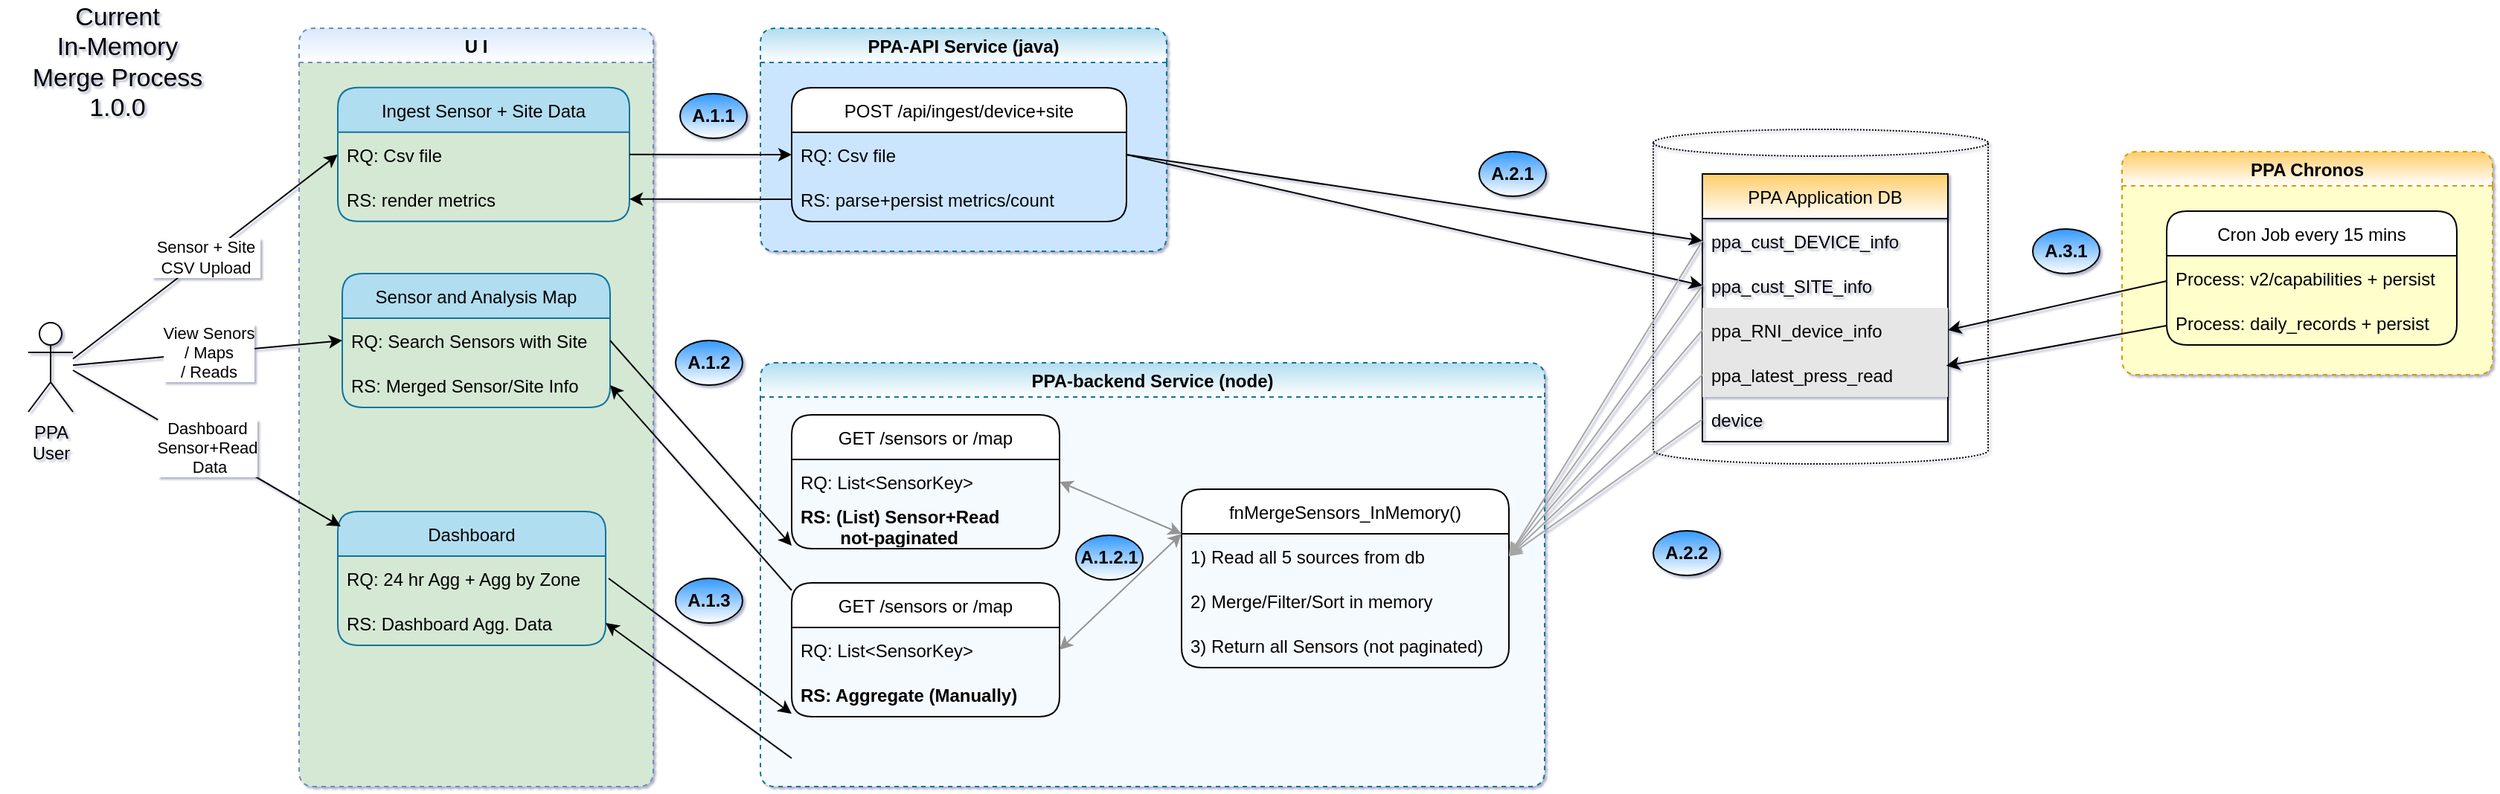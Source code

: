 <mxfile version="16.6.5" type="github">
  <diagram id="UW2Let9FedXbePVIwO7e" name="Page-1">
    <mxGraphModel dx="2578" dy="1444" grid="1" gridSize="15" guides="1" tooltips="1" connect="1" arrows="1" fold="1" page="1" pageScale="1" pageWidth="850" pageHeight="1100" math="0" shadow="1">
      <root>
        <mxCell id="0" />
        <mxCell id="1" parent="0" />
        <mxCell id="ZzOdG_4jZLLu2tyRgjDv-15" value="" style="shape=cylinder3;whiteSpace=wrap;html=1;boundedLbl=1;backgroundOutline=1;size=9;strokeColor=default;fillColor=none;gradientColor=#ffffff;dashed=1;dashPattern=1 1;" parent="1" vertex="1">
          <mxGeometry x="1122" y="218" width="225" height="225" as="geometry" />
        </mxCell>
        <mxCell id="NkGoriXdBeGFRCCLlbzc-29" value="PPA-backend Service (node)" style="swimlane;rounded=1;dashed=1;fillColor=#b1ddf0;strokeColor=#10739e;swimlaneFillColor=#F5FAFF;gradientColor=#ffffff;" parent="1" vertex="1">
          <mxGeometry x="522" y="375" width="527" height="285" as="geometry" />
        </mxCell>
        <mxCell id="NkGoriXdBeGFRCCLlbzc-30" value="GET /sensors or /map" style="swimlane;fontStyle=0;childLayout=stackLayout;horizontal=1;startSize=30;horizontalStack=0;resizeParent=1;resizeParentMax=0;resizeLast=0;collapsible=1;marginBottom=0;rounded=1;" parent="NkGoriXdBeGFRCCLlbzc-29" vertex="1">
          <mxGeometry x="21" y="35" width="180" height="90" as="geometry" />
        </mxCell>
        <mxCell id="NkGoriXdBeGFRCCLlbzc-31" value="RQ: List&lt;SensorKey&gt;" style="text;strokeColor=none;fillColor=none;align=left;verticalAlign=middle;spacingLeft=4;spacingRight=4;overflow=hidden;points=[[0,0.5],[1,0.5]];portConstraint=eastwest;rotatable=0;rounded=1;" parent="NkGoriXdBeGFRCCLlbzc-30" vertex="1">
          <mxGeometry y="30" width="180" height="30" as="geometry" />
        </mxCell>
        <mxCell id="NkGoriXdBeGFRCCLlbzc-32" value="RS: (List) Sensor+Read&#xa;        not-paginated" style="text;strokeColor=none;fillColor=none;align=left;verticalAlign=middle;spacingLeft=4;spacingRight=4;overflow=hidden;points=[[0,0.5],[1,0.5]];portConstraint=eastwest;rotatable=0;rounded=1;fontStyle=1" parent="NkGoriXdBeGFRCCLlbzc-30" vertex="1">
          <mxGeometry y="60" width="180" height="30" as="geometry" />
        </mxCell>
        <mxCell id="ZzOdG_4jZLLu2tyRgjDv-20" value="fnMergeSensors_InMemory()" style="swimlane;fontStyle=0;childLayout=stackLayout;horizontal=1;startSize=30;horizontalStack=0;resizeParent=1;resizeParentMax=0;resizeLast=0;collapsible=1;marginBottom=0;rounded=1;" parent="NkGoriXdBeGFRCCLlbzc-29" vertex="1">
          <mxGeometry x="283" y="85" width="220" height="120" as="geometry" />
        </mxCell>
        <mxCell id="ZzOdG_4jZLLu2tyRgjDv-21" value="1) Read all 5 sources from db" style="text;strokeColor=none;fillColor=none;align=left;verticalAlign=middle;spacingLeft=4;spacingRight=4;overflow=hidden;points=[[0,0.5],[1,0.5]];portConstraint=eastwest;rotatable=0;rounded=1;" parent="ZzOdG_4jZLLu2tyRgjDv-20" vertex="1">
          <mxGeometry y="30" width="220" height="30" as="geometry" />
        </mxCell>
        <mxCell id="ZzOdG_4jZLLu2tyRgjDv-23" value="2) Merge/Filter/Sort in memory" style="text;strokeColor=none;fillColor=none;align=left;verticalAlign=middle;spacingLeft=4;spacingRight=4;overflow=hidden;points=[[0,0.5],[1,0.5]];portConstraint=eastwest;rotatable=0;rounded=1;" parent="ZzOdG_4jZLLu2tyRgjDv-20" vertex="1">
          <mxGeometry y="60" width="220" height="30" as="geometry" />
        </mxCell>
        <mxCell id="ZzOdG_4jZLLu2tyRgjDv-24" value="3) Return all Sensors (not paginated)" style="text;strokeColor=none;fillColor=none;align=left;verticalAlign=middle;spacingLeft=4;spacingRight=4;overflow=hidden;points=[[0,0.5],[1,0.5]];portConstraint=eastwest;rotatable=0;rounded=1;" parent="ZzOdG_4jZLLu2tyRgjDv-20" vertex="1">
          <mxGeometry y="90" width="220" height="30" as="geometry" />
        </mxCell>
        <mxCell id="ZzOdG_4jZLLu2tyRgjDv-33" value="&lt;b&gt;A.1.2.1&lt;/b&gt;" style="ellipse;whiteSpace=wrap;html=1;gradientColor=#ffffff;fillColor=#3399FF;" parent="NkGoriXdBeGFRCCLlbzc-29" vertex="1">
          <mxGeometry x="212" y="116" width="45" height="30" as="geometry" />
        </mxCell>
        <mxCell id="ZzOdG_4jZLLu2tyRgjDv-43" value="GET /sensors or /map" style="swimlane;fontStyle=0;childLayout=stackLayout;horizontal=1;startSize=30;horizontalStack=0;resizeParent=1;resizeParentMax=0;resizeLast=0;collapsible=1;marginBottom=0;rounded=1;" parent="NkGoriXdBeGFRCCLlbzc-29" vertex="1">
          <mxGeometry x="21" y="148" width="180" height="90" as="geometry" />
        </mxCell>
        <mxCell id="ZzOdG_4jZLLu2tyRgjDv-44" value="RQ: List&lt;SensorKey&gt;" style="text;strokeColor=none;fillColor=none;align=left;verticalAlign=middle;spacingLeft=4;spacingRight=4;overflow=hidden;points=[[0,0.5],[1,0.5]];portConstraint=eastwest;rotatable=0;rounded=1;" parent="ZzOdG_4jZLLu2tyRgjDv-43" vertex="1">
          <mxGeometry y="30" width="180" height="30" as="geometry" />
        </mxCell>
        <mxCell id="ZzOdG_4jZLLu2tyRgjDv-45" value="RS: Aggregate (Manually)" style="text;strokeColor=none;fillColor=none;align=left;verticalAlign=middle;spacingLeft=4;spacingRight=4;overflow=hidden;points=[[0,0.5],[1,0.5]];portConstraint=eastwest;rotatable=0;rounded=1;fontStyle=1" parent="ZzOdG_4jZLLu2tyRgjDv-43" vertex="1">
          <mxGeometry y="60" width="180" height="30" as="geometry" />
        </mxCell>
        <mxCell id="ZzOdG_4jZLLu2tyRgjDv-48" value="" style="endArrow=classic;startArrow=classic;html=1;rounded=0;shadow=0;fontSize=17;fontColor=#999999;strokeColor=#949494;entryX=0;entryY=0.25;entryDx=0;entryDy=0;exitX=1;exitY=0.5;exitDx=0;exitDy=0;" parent="NkGoriXdBeGFRCCLlbzc-29" source="NkGoriXdBeGFRCCLlbzc-31" target="ZzOdG_4jZLLu2tyRgjDv-20" edge="1">
          <mxGeometry width="50" height="50" relative="1" as="geometry">
            <mxPoint x="152" y="387" as="sourcePoint" />
            <mxPoint x="202" y="337" as="targetPoint" />
          </mxGeometry>
        </mxCell>
        <mxCell id="ZzOdG_4jZLLu2tyRgjDv-49" value="" style="endArrow=classic;startArrow=classic;html=1;rounded=0;shadow=0;fontSize=17;fontColor=#999999;strokeColor=#949494;entryX=0;entryY=0.25;entryDx=0;entryDy=0;exitX=1;exitY=0.5;exitDx=0;exitDy=0;" parent="NkGoriXdBeGFRCCLlbzc-29" source="ZzOdG_4jZLLu2tyRgjDv-44" target="ZzOdG_4jZLLu2tyRgjDv-20" edge="1">
          <mxGeometry width="50" height="50" relative="1" as="geometry">
            <mxPoint x="216" y="89" as="sourcePoint" />
            <mxPoint x="290" y="85" as="targetPoint" />
          </mxGeometry>
        </mxCell>
        <mxCell id="GJOkn2DgcXXOF6PlL42Y-2" value="PPA-API Service (java)" style="swimlane;rounded=1;dashed=1;fillColor=#b1ddf0;strokeColor=#10739e;swimlaneFillColor=#CCE5FF;gradientColor=#ffffff;" parent="1" vertex="1">
          <mxGeometry x="522" y="150" width="273" height="150" as="geometry" />
        </mxCell>
        <mxCell id="GJOkn2DgcXXOF6PlL42Y-38" value="POST /api/ingest/device+site" style="swimlane;fontStyle=0;childLayout=stackLayout;horizontal=1;startSize=30;horizontalStack=0;resizeParent=1;resizeParentMax=0;resizeLast=0;collapsible=1;marginBottom=0;rounded=1;" parent="GJOkn2DgcXXOF6PlL42Y-2" vertex="1">
          <mxGeometry x="21" y="40" width="225" height="90" as="geometry" />
        </mxCell>
        <mxCell id="GJOkn2DgcXXOF6PlL42Y-39" value="RQ: Csv file" style="text;strokeColor=none;fillColor=none;align=left;verticalAlign=middle;spacingLeft=4;spacingRight=4;overflow=hidden;points=[[0,0.5],[1,0.5]];portConstraint=eastwest;rotatable=0;rounded=1;" parent="GJOkn2DgcXXOF6PlL42Y-38" vertex="1">
          <mxGeometry y="30" width="225" height="30" as="geometry" />
        </mxCell>
        <mxCell id="GJOkn2DgcXXOF6PlL42Y-40" value="RS: parse+persist metrics/count" style="text;strokeColor=none;fillColor=none;align=left;verticalAlign=middle;spacingLeft=4;spacingRight=4;overflow=hidden;points=[[0,0.5],[1,0.5]];portConstraint=eastwest;rotatable=0;rounded=1;" parent="GJOkn2DgcXXOF6PlL42Y-38" vertex="1">
          <mxGeometry y="60" width="225" height="30" as="geometry" />
        </mxCell>
        <mxCell id="GJOkn2DgcXXOF6PlL42Y-1" value="U I" style="swimlane;rounded=1;dashed=1;fillColor=#dae8fc;strokeColor=#6c8ebf;gradientColor=#ffffff;swimlaneFillColor=#D5E8D4;" parent="1" vertex="1">
          <mxGeometry x="212" y="150" width="238" height="510" as="geometry" />
        </mxCell>
        <mxCell id="GJOkn2DgcXXOF6PlL42Y-27" value="&amp;nbsp;Sensor + Site&amp;nbsp;&lt;br&gt;CSV Upload" style="endArrow=classic;html=1;rounded=0;entryX=0;entryY=0.5;entryDx=0;entryDy=0;" parent="GJOkn2DgcXXOF6PlL42Y-1" target="GJOkn2DgcXXOF6PlL42Y-31" edge="1">
          <mxGeometry width="50" height="50" relative="1" as="geometry">
            <mxPoint x="-152" y="222.372" as="sourcePoint" />
            <mxPoint x="29" y="70" as="targetPoint" />
          </mxGeometry>
        </mxCell>
        <mxCell id="GJOkn2DgcXXOF6PlL42Y-30" value="Ingest Sensor + Site Data" style="swimlane;fontStyle=0;childLayout=stackLayout;horizontal=1;startSize=30;horizontalStack=0;resizeParent=1;resizeParentMax=0;resizeLast=0;collapsible=1;marginBottom=0;rounded=1;labelBackgroundColor=none;fillColor=#b1ddf0;strokeColor=#10739e;" parent="GJOkn2DgcXXOF6PlL42Y-1" vertex="1">
          <mxGeometry x="26" y="39.91" width="196" height="90" as="geometry" />
        </mxCell>
        <mxCell id="GJOkn2DgcXXOF6PlL42Y-31" value="RQ: Csv file" style="text;strokeColor=none;fillColor=none;align=left;verticalAlign=middle;spacingLeft=4;spacingRight=4;overflow=hidden;points=[[0,0.5],[1,0.5]];portConstraint=eastwest;rotatable=0;rounded=1;" parent="GJOkn2DgcXXOF6PlL42Y-30" vertex="1">
          <mxGeometry y="30" width="196" height="30" as="geometry" />
        </mxCell>
        <mxCell id="GJOkn2DgcXXOF6PlL42Y-32" value="RS: render metrics" style="text;strokeColor=none;fillColor=none;align=left;verticalAlign=middle;spacingLeft=4;spacingRight=4;overflow=hidden;points=[[0,0.5],[1,0.5]];portConstraint=eastwest;rotatable=0;rounded=1;" parent="GJOkn2DgcXXOF6PlL42Y-30" vertex="1">
          <mxGeometry y="60" width="196" height="30" as="geometry" />
        </mxCell>
        <mxCell id="GJOkn2DgcXXOF6PlL42Y-12" value="Sensor and Analysis Map" style="swimlane;fontStyle=0;childLayout=stackLayout;horizontal=1;startSize=30;horizontalStack=0;resizeParent=1;resizeParentMax=0;resizeLast=0;collapsible=1;marginBottom=0;rounded=1;labelBackgroundColor=none;fillColor=#b1ddf0;strokeColor=#10739e;" parent="GJOkn2DgcXXOF6PlL42Y-1" vertex="1">
          <mxGeometry x="29" y="165" width="180" height="90" as="geometry" />
        </mxCell>
        <mxCell id="GJOkn2DgcXXOF6PlL42Y-13" value="RQ: Search Sensors with Site" style="text;strokeColor=none;fillColor=none;align=left;verticalAlign=middle;spacingLeft=4;spacingRight=4;overflow=hidden;points=[[0,0.5],[1,0.5]];portConstraint=eastwest;rotatable=0;rounded=1;" parent="GJOkn2DgcXXOF6PlL42Y-12" vertex="1">
          <mxGeometry y="30" width="180" height="30" as="geometry" />
        </mxCell>
        <mxCell id="ZzOdG_4jZLLu2tyRgjDv-3" value="RS: Merged Sensor/Site Info " style="text;strokeColor=none;fillColor=none;align=left;verticalAlign=middle;spacingLeft=4;spacingRight=4;overflow=hidden;points=[[0,0.5],[1,0.5]];portConstraint=eastwest;rotatable=0;rounded=1;" parent="GJOkn2DgcXXOF6PlL42Y-12" vertex="1">
          <mxGeometry y="60" width="180" height="30" as="geometry" />
        </mxCell>
        <mxCell id="ZzOdG_4jZLLu2tyRgjDv-40" value="Dashboard" style="swimlane;fontStyle=0;childLayout=stackLayout;horizontal=1;startSize=30;horizontalStack=0;resizeParent=1;resizeParentMax=0;resizeLast=0;collapsible=1;marginBottom=0;rounded=1;labelBackgroundColor=none;fillColor=#b1ddf0;strokeColor=#10739e;" parent="GJOkn2DgcXXOF6PlL42Y-1" vertex="1">
          <mxGeometry x="26" y="325" width="180" height="90" as="geometry" />
        </mxCell>
        <mxCell id="ZzOdG_4jZLLu2tyRgjDv-41" value="RQ: 24 hr Agg + Agg by Zone" style="text;strokeColor=none;fillColor=none;align=left;verticalAlign=middle;spacingLeft=4;spacingRight=4;overflow=hidden;points=[[0,0.5],[1,0.5]];portConstraint=eastwest;rotatable=0;rounded=1;" parent="ZzOdG_4jZLLu2tyRgjDv-40" vertex="1">
          <mxGeometry y="30" width="180" height="30" as="geometry" />
        </mxCell>
        <mxCell id="ZzOdG_4jZLLu2tyRgjDv-42" value="RS: Dashboard Agg. Data" style="text;strokeColor=none;fillColor=none;align=left;verticalAlign=middle;spacingLeft=4;spacingRight=4;overflow=hidden;points=[[0,0.5],[1,0.5]];portConstraint=eastwest;rotatable=0;rounded=1;" parent="ZzOdG_4jZLLu2tyRgjDv-40" vertex="1">
          <mxGeometry y="60" width="180" height="30" as="geometry" />
        </mxCell>
        <mxCell id="GJOkn2DgcXXOF6PlL42Y-5" value="PPA &lt;br&gt;User" style="shape=umlActor;verticalLabelPosition=bottom;verticalAlign=top;html=1;outlineConnect=0;rounded=1;" parent="1" vertex="1">
          <mxGeometry x="30" y="348" width="30" height="60" as="geometry" />
        </mxCell>
        <mxCell id="GJOkn2DgcXXOF6PlL42Y-92" value="" style="endArrow=classic;html=1;rounded=0;entryX=0;entryY=0.5;entryDx=0;entryDy=0;exitX=1;exitY=0.5;exitDx=0;exitDy=0;" parent="1" source="GJOkn2DgcXXOF6PlL42Y-31" target="GJOkn2DgcXXOF6PlL42Y-39" edge="1">
          <mxGeometry width="50" height="50" relative="1" as="geometry">
            <mxPoint x="720" y="346.91" as="sourcePoint" />
            <mxPoint x="770" y="296.91" as="targetPoint" />
          </mxGeometry>
        </mxCell>
        <mxCell id="GJOkn2DgcXXOF6PlL42Y-93" value="" style="endArrow=classic;html=1;rounded=0;entryX=1;entryY=0.5;entryDx=0;entryDy=0;exitX=0;exitY=0.5;exitDx=0;exitDy=0;" parent="1" source="GJOkn2DgcXXOF6PlL42Y-40" target="GJOkn2DgcXXOF6PlL42Y-32" edge="1">
          <mxGeometry width="50" height="50" relative="1" as="geometry">
            <mxPoint x="720" y="346.91" as="sourcePoint" />
            <mxPoint x="770" y="296.91" as="targetPoint" />
          </mxGeometry>
        </mxCell>
        <mxCell id="GJOkn2DgcXXOF6PlL42Y-94" value="" style="endArrow=classic;html=1;rounded=0;entryX=0;entryY=0.5;entryDx=0;entryDy=0;exitX=1;exitY=0.5;exitDx=0;exitDy=0;" parent="1" source="GJOkn2DgcXXOF6PlL42Y-39" target="ZzOdG_4jZLLu2tyRgjDv-11" edge="1">
          <mxGeometry width="50" height="50" relative="1" as="geometry">
            <mxPoint x="877" y="235" as="sourcePoint" />
            <mxPoint x="989" y="180" as="targetPoint" />
          </mxGeometry>
        </mxCell>
        <mxCell id="NkGoriXdBeGFRCCLlbzc-1" value="View Senors&lt;br&gt;/ Maps&lt;br&gt;/ Reads" style="endArrow=classic;html=1;rounded=0;entryX=0;entryY=0.5;entryDx=0;entryDy=0;" parent="1" source="GJOkn2DgcXXOF6PlL42Y-5" target="GJOkn2DgcXXOF6PlL42Y-13" edge="1">
          <mxGeometry width="50" height="50" relative="1" as="geometry">
            <mxPoint x="75" y="387.372" as="sourcePoint" />
            <mxPoint x="225" y="525" as="targetPoint" />
          </mxGeometry>
        </mxCell>
        <mxCell id="NkGoriXdBeGFRCCLlbzc-13" value="&lt;b&gt;A.1.1&lt;/b&gt;" style="ellipse;whiteSpace=wrap;html=1;gradientColor=#ffffff;fillColor=#3399FF;" parent="1" vertex="1">
          <mxGeometry x="468" y="194" width="45" height="30" as="geometry" />
        </mxCell>
        <mxCell id="TNVdTlEFQuvaBfnlJwtW-4" value="&lt;b&gt;A.1.2&lt;/b&gt;" style="ellipse;whiteSpace=wrap;html=1;gradientColor=#ffffff;fillColor=#3399FF;" parent="1" vertex="1">
          <mxGeometry x="465" y="360" width="45" height="30" as="geometry" />
        </mxCell>
        <mxCell id="NkGoriXdBeGFRCCLlbzc-37" value="" style="endArrow=classic;html=1;rounded=0;entryX=0;entryY=0.5;entryDx=0;entryDy=0;exitX=1;exitY=0.5;exitDx=0;exitDy=0;" parent="1" source="GJOkn2DgcXXOF6PlL42Y-13" edge="1">
          <mxGeometry width="50" height="50" relative="1" as="geometry">
            <mxPoint x="418" y="423" as="sourcePoint" />
            <mxPoint x="543" y="498" as="targetPoint" />
          </mxGeometry>
        </mxCell>
        <mxCell id="NkGoriXdBeGFRCCLlbzc-39" value="" style="endArrow=classic;html=1;rounded=0;entryX=1;entryY=0.5;entryDx=0;entryDy=0;exitX=0;exitY=0.5;exitDx=0;exitDy=0;" parent="1" target="ZzOdG_4jZLLu2tyRgjDv-3" edge="1">
          <mxGeometry width="50" height="50" relative="1" as="geometry">
            <mxPoint x="543" y="528" as="sourcePoint" />
            <mxPoint x="425" y="636.91" as="targetPoint" />
          </mxGeometry>
        </mxCell>
        <mxCell id="ZzOdG_4jZLLu2tyRgjDv-4" value="PPA Chronos" style="swimlane;rounded=1;dashed=1;fillColor=#FFCD69;strokeColor=#d79b00;swimlaneFillColor=#FFFFCC;gradientColor=#ffffff;" parent="1" vertex="1">
          <mxGeometry x="1437" y="233" width="249" height="150" as="geometry" />
        </mxCell>
        <mxCell id="ZzOdG_4jZLLu2tyRgjDv-5" value="Cron Job every 15 mins" style="swimlane;fontStyle=0;childLayout=stackLayout;horizontal=1;startSize=30;horizontalStack=0;resizeParent=1;resizeParentMax=0;resizeLast=0;collapsible=1;marginBottom=0;rounded=1;" parent="ZzOdG_4jZLLu2tyRgjDv-4" vertex="1">
          <mxGeometry x="30" y="40" width="195" height="90" as="geometry" />
        </mxCell>
        <mxCell id="ZzOdG_4jZLLu2tyRgjDv-6" value="Process: v2/capabilities + persist" style="text;strokeColor=none;fillColor=none;align=left;verticalAlign=middle;spacingLeft=4;spacingRight=4;overflow=hidden;points=[[0,0.5],[1,0.5]];portConstraint=eastwest;rotatable=0;rounded=1;" parent="ZzOdG_4jZLLu2tyRgjDv-5" vertex="1">
          <mxGeometry y="30" width="195" height="30" as="geometry" />
        </mxCell>
        <mxCell id="ZzOdG_4jZLLu2tyRgjDv-7" value="Process: daily_records + persist" style="text;strokeColor=none;fillColor=none;align=left;verticalAlign=middle;spacingLeft=4;spacingRight=4;overflow=hidden;points=[[0,0.5],[1,0.5]];portConstraint=eastwest;rotatable=0;rounded=1;" parent="ZzOdG_4jZLLu2tyRgjDv-5" vertex="1">
          <mxGeometry y="60" width="195" height="30" as="geometry" />
        </mxCell>
        <mxCell id="ZzOdG_4jZLLu2tyRgjDv-10" value="PPA Application DB" style="swimlane;fontStyle=0;childLayout=stackLayout;horizontal=1;startSize=30;horizontalStack=0;resizeParent=1;resizeParentMax=0;resizeLast=0;collapsible=1;marginBottom=0;fillColor=#FFCD69;gradientColor=#ffffff;" parent="1" vertex="1">
          <mxGeometry x="1155" y="248" width="165" height="180" as="geometry" />
        </mxCell>
        <mxCell id="ZzOdG_4jZLLu2tyRgjDv-11" value="ppa_cust_DEVICE_info" style="text;strokeColor=none;fillColor=none;align=left;verticalAlign=middle;spacingLeft=4;spacingRight=4;overflow=hidden;points=[[0,0.5],[1,0.5]];portConstraint=eastwest;rotatable=0;" parent="ZzOdG_4jZLLu2tyRgjDv-10" vertex="1">
          <mxGeometry y="30" width="165" height="30" as="geometry" />
        </mxCell>
        <mxCell id="ZzOdG_4jZLLu2tyRgjDv-12" value="ppa_cust_SITE_info" style="text;strokeColor=none;fillColor=none;align=left;verticalAlign=middle;spacingLeft=4;spacingRight=4;overflow=hidden;points=[[0,0.5],[1,0.5]];portConstraint=eastwest;rotatable=0;" parent="ZzOdG_4jZLLu2tyRgjDv-10" vertex="1">
          <mxGeometry y="60" width="165" height="30" as="geometry" />
        </mxCell>
        <mxCell id="ZzOdG_4jZLLu2tyRgjDv-13" value="ppa_RNI_device_info" style="text;strokeColor=none;fillColor=#E6E6E6;align=left;verticalAlign=middle;spacingLeft=4;spacingRight=4;overflow=hidden;points=[[0,0.5],[1,0.5]];portConstraint=eastwest;rotatable=0;" parent="ZzOdG_4jZLLu2tyRgjDv-10" vertex="1">
          <mxGeometry y="90" width="165" height="30" as="geometry" />
        </mxCell>
        <mxCell id="ZzOdG_4jZLLu2tyRgjDv-14" value="ppa_latest_press_read" style="text;strokeColor=none;fillColor=#E6E6E6;align=left;verticalAlign=middle;spacingLeft=4;spacingRight=4;overflow=hidden;points=[[0,0.5],[1,0.5]];portConstraint=eastwest;rotatable=0;" parent="ZzOdG_4jZLLu2tyRgjDv-10" vertex="1">
          <mxGeometry y="120" width="165" height="30" as="geometry" />
        </mxCell>
        <mxCell id="ZzOdG_4jZLLu2tyRgjDv-19" value="device" style="text;strokeColor=none;fillColor=none;align=left;verticalAlign=middle;spacingLeft=4;spacingRight=4;overflow=hidden;points=[[0,0.5],[1,0.5]];portConstraint=eastwest;rotatable=0;" parent="ZzOdG_4jZLLu2tyRgjDv-10" vertex="1">
          <mxGeometry y="150" width="165" height="30" as="geometry" />
        </mxCell>
        <mxCell id="ZzOdG_4jZLLu2tyRgjDv-16" value="" style="endArrow=classic;html=1;rounded=0;entryX=0.993;entryY=0.3;entryDx=0;entryDy=0;exitX=0;exitY=0.5;exitDx=0;exitDy=0;entryPerimeter=0;" parent="1" target="ZzOdG_4jZLLu2tyRgjDv-14" edge="1">
          <mxGeometry width="50" height="50" relative="1" as="geometry">
            <mxPoint x="1467" y="350" as="sourcePoint" />
            <mxPoint x="1200" y="427.25" as="targetPoint" />
          </mxGeometry>
        </mxCell>
        <mxCell id="ZzOdG_4jZLLu2tyRgjDv-17" value="" style="endArrow=classic;html=1;rounded=0;entryX=1;entryY=0.5;entryDx=0;entryDy=0;exitX=0;exitY=0.5;exitDx=0;exitDy=0;" parent="1" target="ZzOdG_4jZLLu2tyRgjDv-13" edge="1">
          <mxGeometry width="50" height="50" relative="1" as="geometry">
            <mxPoint x="1467" y="320" as="sourcePoint" />
            <mxPoint x="1335.845" y="284" as="targetPoint" />
          </mxGeometry>
        </mxCell>
        <mxCell id="ZzOdG_4jZLLu2tyRgjDv-27" value="" style="endArrow=classic;html=1;rounded=0;entryX=0;entryY=0.5;entryDx=0;entryDy=0;exitX=1;exitY=0.5;exitDx=0;exitDy=0;" parent="1" source="GJOkn2DgcXXOF6PlL42Y-38" target="ZzOdG_4jZLLu2tyRgjDv-12" edge="1">
          <mxGeometry width="50" height="50" relative="1" as="geometry">
            <mxPoint x="783" y="250" as="sourcePoint" />
            <mxPoint x="1145.0" y="195" as="targetPoint" />
          </mxGeometry>
        </mxCell>
        <mxCell id="ZzOdG_4jZLLu2tyRgjDv-28" value="" style="endArrow=classic;html=1;rounded=0;exitX=0;exitY=0.5;exitDx=0;exitDy=0;strokeColor=#A6A6A6;shadow=0;entryX=1;entryY=0.5;entryDx=0;entryDy=0;" parent="1" source="ZzOdG_4jZLLu2tyRgjDv-11" target="ZzOdG_4jZLLu2tyRgjDv-21" edge="1">
          <mxGeometry width="50" height="50" relative="1" as="geometry">
            <mxPoint x="1130" y="188" as="sourcePoint" />
            <mxPoint x="990" y="420" as="targetPoint" />
          </mxGeometry>
        </mxCell>
        <mxCell id="ZzOdG_4jZLLu2tyRgjDv-29" value="" style="endArrow=classic;html=1;rounded=0;exitX=0;exitY=0.5;exitDx=0;exitDy=0;strokeColor=#A6A6A6;shadow=0;entryX=1;entryY=0.5;entryDx=0;entryDy=0;" parent="1" source="ZzOdG_4jZLLu2tyRgjDv-12" target="ZzOdG_4jZLLu2tyRgjDv-21" edge="1">
          <mxGeometry width="50" height="50" relative="1" as="geometry">
            <mxPoint x="1145.0" y="203" as="sourcePoint" />
            <mxPoint x="1005" y="435" as="targetPoint" />
          </mxGeometry>
        </mxCell>
        <mxCell id="ZzOdG_4jZLLu2tyRgjDv-30" value="" style="endArrow=classic;html=1;rounded=0;exitX=0;exitY=0.5;exitDx=0;exitDy=0;strokeColor=#A6A6A6;shadow=0;entryX=1;entryY=0.5;entryDx=0;entryDy=0;" parent="1" source="ZzOdG_4jZLLu2tyRgjDv-13" target="ZzOdG_4jZLLu2tyRgjDv-21" edge="1">
          <mxGeometry width="50" height="50" relative="1" as="geometry">
            <mxPoint x="1160.0" y="218" as="sourcePoint" />
            <mxPoint x="1020" y="450" as="targetPoint" />
          </mxGeometry>
        </mxCell>
        <mxCell id="ZzOdG_4jZLLu2tyRgjDv-31" value="" style="endArrow=classic;html=1;rounded=0;exitX=0;exitY=0.5;exitDx=0;exitDy=0;strokeColor=#A6A6A6;shadow=0;entryX=1;entryY=0.5;entryDx=0;entryDy=0;" parent="1" source="ZzOdG_4jZLLu2tyRgjDv-14" target="ZzOdG_4jZLLu2tyRgjDv-21" edge="1">
          <mxGeometry width="50" height="50" relative="1" as="geometry">
            <mxPoint x="1175.0" y="233" as="sourcePoint" />
            <mxPoint x="990" y="420" as="targetPoint" />
          </mxGeometry>
        </mxCell>
        <mxCell id="ZzOdG_4jZLLu2tyRgjDv-32" value="" style="endArrow=classic;html=1;rounded=0;exitX=0;exitY=0.5;exitDx=0;exitDy=0;strokeColor=#A6A6A6;shadow=0;entryX=1;entryY=0.5;entryDx=0;entryDy=0;" parent="1" source="ZzOdG_4jZLLu2tyRgjDv-19" target="ZzOdG_4jZLLu2tyRgjDv-21" edge="1">
          <mxGeometry width="50" height="50" relative="1" as="geometry">
            <mxPoint x="1190.0" y="248" as="sourcePoint" />
            <mxPoint x="990" y="420" as="targetPoint" />
          </mxGeometry>
        </mxCell>
        <mxCell id="ZzOdG_4jZLLu2tyRgjDv-34" value="&lt;b&gt;A.2.1&lt;br&gt;&lt;/b&gt;" style="ellipse;whiteSpace=wrap;html=1;gradientColor=#ffffff;fillColor=#3399FF;" parent="1" vertex="1">
          <mxGeometry x="1005" y="233" width="45" height="30" as="geometry" />
        </mxCell>
        <mxCell id="ZzOdG_4jZLLu2tyRgjDv-35" value="&lt;b&gt;A.2.2&lt;br&gt;&lt;/b&gt;" style="ellipse;whiteSpace=wrap;html=1;gradientColor=#ffffff;fillColor=#3399FF;" parent="1" vertex="1">
          <mxGeometry x="1122" y="488" width="45" height="30" as="geometry" />
        </mxCell>
        <mxCell id="ZzOdG_4jZLLu2tyRgjDv-36" value="&lt;b&gt;A.3.1&lt;br&gt;&lt;/b&gt;" style="ellipse;whiteSpace=wrap;html=1;gradientColor=#ffffff;fillColor=#3399FF;" parent="1" vertex="1">
          <mxGeometry x="1377" y="285" width="45" height="30" as="geometry" />
        </mxCell>
        <mxCell id="ZzOdG_4jZLLu2tyRgjDv-37" value="Current &lt;br&gt;In-Memory &lt;br&gt;Merge Process &lt;br style=&quot;font-size: 17px&quot;&gt;1.0.0" style="text;html=1;strokeColor=none;fillColor=none;align=center;verticalAlign=middle;whiteSpace=wrap;rounded=0;dashed=1;dashPattern=1 1;fontSize=17;shadow=1;sketch=0;" parent="1" vertex="1">
          <mxGeometry x="15" y="150" width="150" height="45" as="geometry" />
        </mxCell>
        <mxCell id="ZzOdG_4jZLLu2tyRgjDv-39" value="Dashboard &lt;br&gt;Sensor+Read&lt;br&gt;&amp;nbsp;Data" style="endArrow=classic;html=1;rounded=0;" parent="1" edge="1">
          <mxGeometry width="50" height="50" relative="1" as="geometry">
            <mxPoint x="60" y="380" as="sourcePoint" />
            <mxPoint x="240" y="485" as="targetPoint" />
          </mxGeometry>
        </mxCell>
        <mxCell id="ZzOdG_4jZLLu2tyRgjDv-46" value="" style="endArrow=classic;html=1;rounded=0;entryX=0;entryY=0.5;entryDx=0;entryDy=0;exitX=1;exitY=0.5;exitDx=0;exitDy=0;" parent="1" edge="1">
          <mxGeometry width="50" height="50" relative="1" as="geometry">
            <mxPoint x="420" y="520" as="sourcePoint" />
            <mxPoint x="543" y="611" as="targetPoint" />
          </mxGeometry>
        </mxCell>
        <mxCell id="ZzOdG_4jZLLu2tyRgjDv-47" value="" style="endArrow=classic;html=1;rounded=0;entryX=1;entryY=0.5;entryDx=0;entryDy=0;exitX=0;exitY=0.5;exitDx=0;exitDy=0;" parent="1" target="ZzOdG_4jZLLu2tyRgjDv-42" edge="1">
          <mxGeometry width="50" height="50" relative="1" as="geometry">
            <mxPoint x="543" y="641" as="sourcePoint" />
            <mxPoint x="424.5" y="550" as="targetPoint" />
          </mxGeometry>
        </mxCell>
        <mxCell id="ZzOdG_4jZLLu2tyRgjDv-116" value="&lt;b&gt;A.1.3&lt;/b&gt;" style="ellipse;whiteSpace=wrap;html=1;gradientColor=#ffffff;fillColor=#3399FF;" parent="1" vertex="1">
          <mxGeometry x="465" y="520" width="45" height="30" as="geometry" />
        </mxCell>
      </root>
    </mxGraphModel>
  </diagram>
</mxfile>
